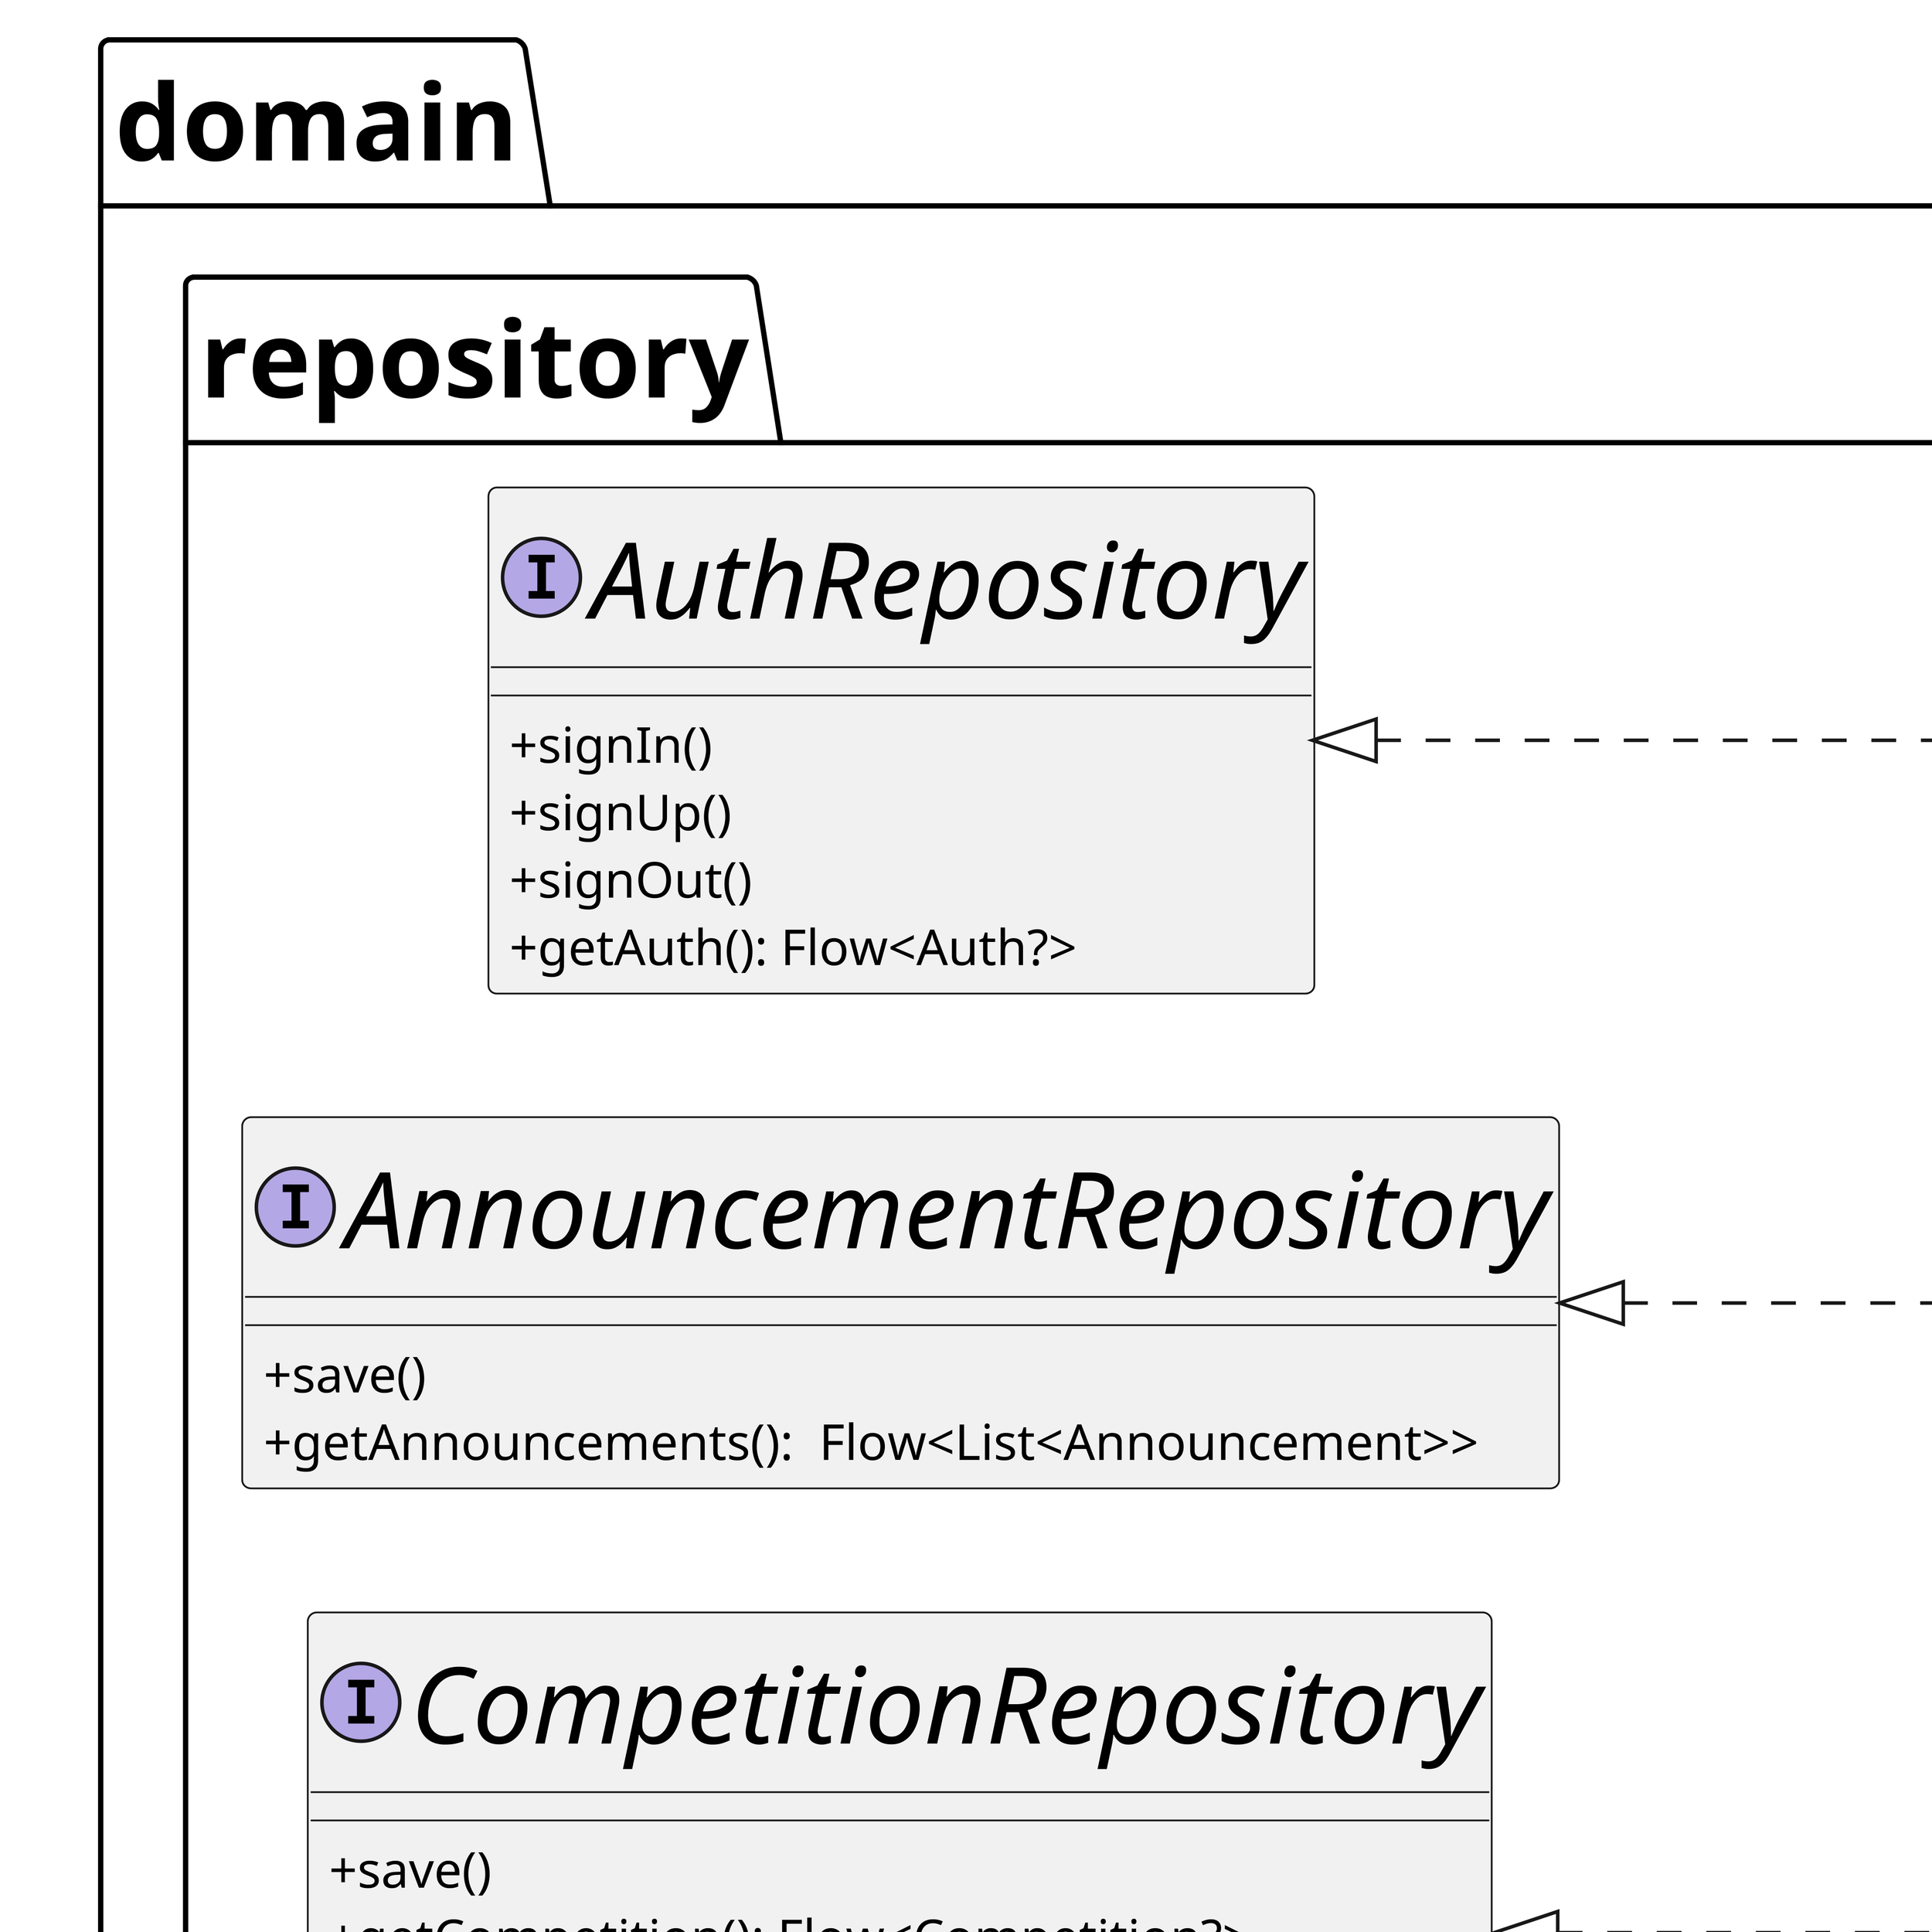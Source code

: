 @startuml
'https://plantuml.com/class-diagram

skinparam dpi 720
skinparam classAttributeIconSize 0
left to right direction
skinparam ranksep 230
skinparam classFontSize 30
<style>
    title {
        FontSize 30
    }
</style>
package data {

    package remote {
        class AuthRemoteDataSource {
            +client: HttpClient
            +signIn(): AuthDTO
            +signUp(): AuthDTO
            +signOut()
        }
        class AnnouncementRemoteDataSource {
            +client: HttpClient
            +save(): AnnouncementDTO
            +getAnnouncements(): List<AnnouncementDTO>
        }
        class CompetitionRemoteDataSource {
            +client: HttpClient
            +save(): AnnouncementDTO
            +getCompetitions(): List<CompetitionDTO>
            +getCompetition(): CompetitionDTO
            +getFavorites(): List<CompetitionDTO>
            +favorite()
            +unfavorite()
        }
        class InvitationRemoteDataSource {
            +client: HttpClient
            +create()
            +respond()
            +getInvitation(): InvitationDTO
        }
        class MessageRemoteDataSource {
            +client: HttpClient
            +sendMessage()
            +observeNewMessage(): Flow<MessageDTO>
            +getMessages(): List<MessageDTO>
            +getLastMessages(): List<MessageDTO>
        }
        class NotificationRemoteDataSource {
            +client: HttpClient
            +countUnread(): Int
            +getNotifications(): List<NotificationDTO>
        }
        class TestimonyRemoteDataSource {
            +client: HttpClient
            +save(): TestimonyDTO
            +getTestimonies(): List<TestimonyDTO>
        }
        class UserRemoteDataSource {
            +getUser(): UserDTO
            +getUsers(): List<User>
            +getFriends(): List<User>
            +getFavorites(): List<User>
            +favorite()
            +unfavorite()
            +update(): UserDTO
            +requestFriendship()
            +acceptFriendship()
            +cancelFriendship()
        }
    }

    package local {
        class AuthLocalDataSource {
            +save()
            +getAuth(): FLow<AuthDTO?>
            +delete()
        }
        class AnnouncementLocalDataSource {
            +save()
            +getAnnouncements(): Flow<List<AnnouncementDTO>>
            +getAnnouncement(): Flow<AnnouncementDTO>
        }
        class CompetitionLocalDataSource {
            +save()
            +getCompetitions(): Flow<List<CompetitionDTO>>
            +getCompetition(): Flow<CompetitionDTO>
        }
        class MessageLocalDataSource {
            +save()
            +getMessages(): Flow<List<MessageDTO>>
        }
        class NotificationLocalDataSource {
            +save()
            +getNotifications(): Flow<List<NotificationDTO>>
        }
        class TestimonyLocalDataSource {
            +save()
            +getTestimonies(): Flow<List<TestimonyDTO>>
        }
        class UserLocalDataSource {
            +save()
            +getUsers(): Flow<List<UserDTO>>
            +getUser(): Flow<UserDTO>
        }
    }

    remote -[hidden]- local

    class AuthRepositoryImpl {
        +remote: AuthRemoteDataSource
        +local: AuthLocalDataSource
        +dispatcher: CoroutineDispatcher
    }
    AuthRepositoryImpl o--> AuthRemoteDataSource
    AuthRepositoryImpl o--> AuthLocalDataSource

    class AnnouncementRepositoryImpl {
        +remote: AnnouncementRemoteDataSource
        +local: AnnouncementLocalDataSource
        +dispatcher: CoroutineDispatcher
    }
    AnnouncementRepositoryImpl o--> AnnouncementRemoteDataSource
    AnnouncementRepositoryImpl o--> AnnouncementLocalDataSource

    class CompetitionRepositoryImpl {
        +remote: CompetitionRemoteDataSource
        +local: CompetitionLocalDataSource
        +dispatcher: CoroutineDispatcher
    }
    CompetitionRepositoryImpl o--> CompetitionRemoteDataSource
    CompetitionRepositoryImpl o--> CompetitionLocalDataSource

    class InvitationRepositoryImpl {
        +remote: InvitationRemoteDataSource
        +dispatcher: CoroutineDispatcher
    }
    InvitationRepositoryImpl o--> InvitationRemoteDataSource

    class NotificationRepositoryImpl {
        +remote: NotificationRemoteDataSource
        +local: NotificationLocalDataSource
        +dispatcher: CoroutineDispatcher
    }
    NotificationRepositoryImpl o--> NotificationRemoteDataSource
    NotificationRepositoryImpl o--> NotificationLocalDataSource

    class MessageRepositoryImpl {
        +remote: MessageRemoteDataSource
        +local: MessageLocalDataSource
        +dispatcher: CoroutineDispatcher
    }
    MessageRepositoryImpl o--> MessageRemoteDataSource
    MessageRepositoryImpl o--> MessageLocalDataSource

    class TestimonyRepositoryImpl {
        +remote: TestimonyRemoteDataSource
        +local: TestimonyLocalDataSource
        +dispatcher: CoroutineDispatcher
    }
    TestimonyRepositoryImpl o--> TestimonyRemoteDataSource
    TestimonyRepositoryImpl o--> TestimonyLocalDataSource

    class UserRepositoryImpl {
        +remote: UserRemoteDataSource
        +local: UserLocalDataSource
        +dispatcher: CoroutineDispatcher
    }
    UserRepositoryImpl o--> UserRemoteDataSource
    UserRepositoryImpl o--> UserLocalDataSource
}

package domain {
    package repository {
        interface AuthRepository {
            +signIn()
            +signUp()
            +signOut()
            +getAuth(): Flow<Auth?>
        }
        interface AnnouncementRepository {
            +save()
            +getAnnouncements():  Flow<List<Announcement>>
        }
        interface CompetitionRepository {
            +save()
            +getCompetition(): Flow<Competition?>
            +getCompetitions(): Flow<List<Competition>>
            +getFavorites(): List<Competition>
            +favorite()
            +unfavorite()
        }
        interface InvitationRepository {
            +invite()
            +respond()
            +getInvitation(): Invitation
        }
        interface MessageRepository {
            +send()
            +getMessages(): Flow<List<Message>>
            +getLastMessages(): Flow<List<Message>>
        }
        interface NotificationRepository {
            +getNotifications(): Flow<List<Notification>>
            +countUnread(): Flow<Int>
        }
        interface TestimonyRepository {
            +save()
            +getTestimonies(): Flow<List<Testimony>>
        }
        interface UserRepository {
            +getUser(): Flow<User?>
            +getUsers(): Flow<List<User>>
            +getFriends(): List<User>
            +update()
            +requestFriendship()
            +acceptFriendship()
            +cancelFriendship()
            +favorite()
            +unfavorite()
            +getFavorites(): List<User>
        }

        class AuthRepositoryImpl implements AuthRepository
        class AnnouncementRepositoryImpl implements AnnouncementRepository
        class CompetitionRepositoryImpl implements CompetitionRepository
        class InvitationRepositoryImpl implements InvitationRepository
        class MessageRepositoryImpl implements MessageRepository
        class NotificationRepositoryImpl implements NotificationRepository
        class TestimonyRepositoryImpl implements TestimonyRepository
        class UserRepositoryImpl implements UserRepository
    }
}

@enduml
